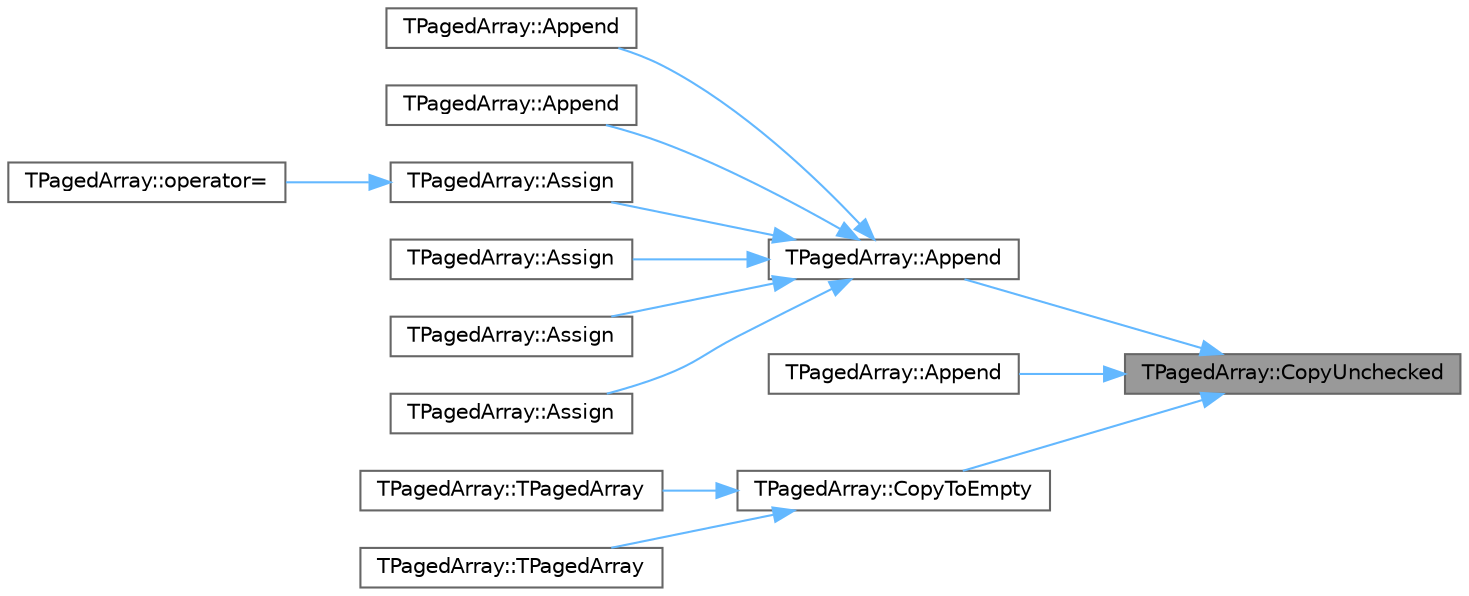 digraph "TPagedArray::CopyUnchecked"
{
 // INTERACTIVE_SVG=YES
 // LATEX_PDF_SIZE
  bgcolor="transparent";
  edge [fontname=Helvetica,fontsize=10,labelfontname=Helvetica,labelfontsize=10];
  node [fontname=Helvetica,fontsize=10,shape=box,height=0.2,width=0.4];
  rankdir="RL";
  Node1 [id="Node000001",label="TPagedArray::CopyUnchecked",height=0.2,width=0.4,color="gray40", fillcolor="grey60", style="filled", fontcolor="black",tooltip=" "];
  Node1 -> Node2 [id="edge1_Node000001_Node000002",dir="back",color="steelblue1",style="solid",tooltip=" "];
  Node2 [id="Node000002",label="TPagedArray::Append",height=0.2,width=0.4,color="grey40", fillcolor="white", style="filled",URL="$d7/d79/classTPagedArray.html#ab3cfbbc001fcde443381e6caaeddfcfc",tooltip=" "];
  Node2 -> Node3 [id="edge2_Node000002_Node000003",dir="back",color="steelblue1",style="solid",tooltip=" "];
  Node3 [id="Node000003",label="TPagedArray::Append",height=0.2,width=0.4,color="grey40", fillcolor="white", style="filled",URL="$d7/d79/classTPagedArray.html#ae427dc87a0e2437af33356c8438f9916",tooltip=" "];
  Node2 -> Node4 [id="edge3_Node000002_Node000004",dir="back",color="steelblue1",style="solid",tooltip=" "];
  Node4 [id="Node000004",label="TPagedArray::Append",height=0.2,width=0.4,color="grey40", fillcolor="white", style="filled",URL="$d7/d79/classTPagedArray.html#aa9d57b9e7e24774531ad0134773f0131",tooltip=" "];
  Node2 -> Node5 [id="edge4_Node000002_Node000005",dir="back",color="steelblue1",style="solid",tooltip=" "];
  Node5 [id="Node000005",label="TPagedArray::Assign",height=0.2,width=0.4,color="grey40", fillcolor="white", style="filled",URL="$d7/d79/classTPagedArray.html#a6a95b0b2ec8d29d0fe5a03717d72f4aa",tooltip="Assigns the parameter contiguous range to this container."];
  Node5 -> Node6 [id="edge5_Node000005_Node000006",dir="back",color="steelblue1",style="solid",tooltip=" "];
  Node6 [id="Node000006",label="TPagedArray::operator=",height=0.2,width=0.4,color="grey40", fillcolor="white", style="filled",URL="$d7/d79/classTPagedArray.html#ab0c0e6f214956bda3c36be5600eaefd9",tooltip=" "];
  Node2 -> Node7 [id="edge6_Node000002_Node000007",dir="back",color="steelblue1",style="solid",tooltip=" "];
  Node7 [id="Node000007",label="TPagedArray::Assign",height=0.2,width=0.4,color="grey40", fillcolor="white", style="filled",URL="$d7/d79/classTPagedArray.html#af16caf45e44f52cd2b31ed6e37c9cd3c",tooltip="Assigns a compatible paged array to this container."];
  Node2 -> Node8 [id="edge7_Node000002_Node000008",dir="back",color="steelblue1",style="solid",tooltip=" "];
  Node8 [id="Node000008",label="TPagedArray::Assign",height=0.2,width=0.4,color="grey40", fillcolor="white", style="filled",URL="$d7/d79/classTPagedArray.html#a44361f891e94c8444eeef330ecd144e8",tooltip=" "];
  Node2 -> Node9 [id="edge8_Node000002_Node000009",dir="back",color="steelblue1",style="solid",tooltip=" "];
  Node9 [id="Node000009",label="TPagedArray::Assign",height=0.2,width=0.4,color="grey40", fillcolor="white", style="filled",URL="$d7/d79/classTPagedArray.html#a5dd7d143e27344c607ab41c478dc1565",tooltip=" "];
  Node1 -> Node10 [id="edge9_Node000001_Node000010",dir="back",color="steelblue1",style="solid",tooltip=" "];
  Node10 [id="Node000010",label="TPagedArray::Append",height=0.2,width=0.4,color="grey40", fillcolor="white", style="filled",URL="$d7/d79/classTPagedArray.html#a955ca7ecd13df3a98fc687b1dadacf6b",tooltip=" "];
  Node1 -> Node11 [id="edge10_Node000001_Node000011",dir="back",color="steelblue1",style="solid",tooltip=" "];
  Node11 [id="Node000011",label="TPagedArray::CopyToEmpty",height=0.2,width=0.4,color="grey40", fillcolor="white", style="filled",URL="$d7/d79/classTPagedArray.html#a9f9632d616afd0052a43fa97f29267de",tooltip=" "];
  Node11 -> Node12 [id="edge11_Node000011_Node000012",dir="back",color="steelblue1",style="solid",tooltip=" "];
  Node12 [id="Node000012",label="TPagedArray::TPagedArray",height=0.2,width=0.4,color="grey40", fillcolor="white", style="filled",URL="$d7/d79/classTPagedArray.html#a94fe66bae586cc96c0fe63f9ff513b94",tooltip=" "];
  Node11 -> Node13 [id="edge12_Node000011_Node000013",dir="back",color="steelblue1",style="solid",tooltip=" "];
  Node13 [id="Node000013",label="TPagedArray::TPagedArray",height=0.2,width=0.4,color="grey40", fillcolor="white", style="filled",URL="$d7/d79/classTPagedArray.html#adab0d231f91f419473f699d3709c423c",tooltip=" "];
}
